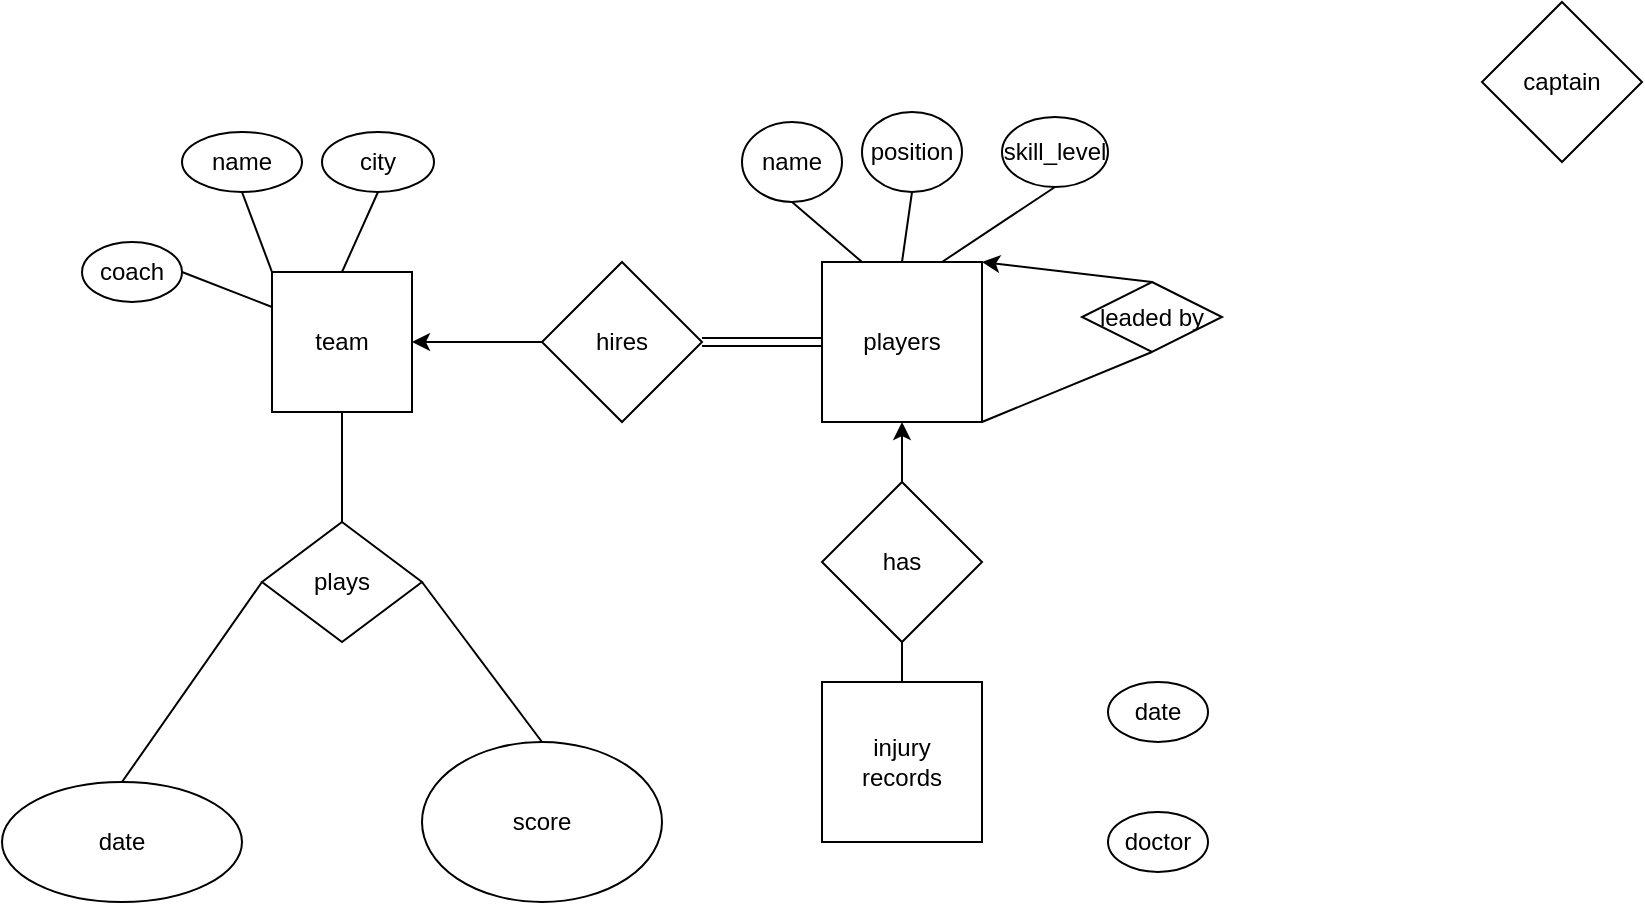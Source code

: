<mxfile version="20.3.0" type="github">
  <diagram id="iIpxrA8ho7HjryVqWCuG" name="第 1 页">
    <mxGraphModel dx="1078" dy="535" grid="1" gridSize="10" guides="1" tooltips="1" connect="1" arrows="1" fold="1" page="1" pageScale="1" pageWidth="827" pageHeight="1169" math="0" shadow="0">
      <root>
        <mxCell id="0" />
        <mxCell id="1" parent="0" />
        <mxCell id="i5phwTtFwlBlzrXsHogZ-1" value="name" style="ellipse;whiteSpace=wrap;html=1;" parent="1" vertex="1">
          <mxGeometry x="280" y="135" width="60" height="30" as="geometry" />
        </mxCell>
        <mxCell id="i5phwTtFwlBlzrXsHogZ-2" value="city" style="ellipse;whiteSpace=wrap;html=1;" parent="1" vertex="1">
          <mxGeometry x="350" y="135" width="56" height="30" as="geometry" />
        </mxCell>
        <mxCell id="i5phwTtFwlBlzrXsHogZ-3" value="coach" style="ellipse;whiteSpace=wrap;html=1;" parent="1" vertex="1">
          <mxGeometry x="230" y="190" width="50" height="30" as="geometry" />
        </mxCell>
        <mxCell id="i5phwTtFwlBlzrXsHogZ-5" value="team" style="whiteSpace=wrap;html=1;aspect=fixed;" parent="1" vertex="1">
          <mxGeometry x="325" y="205" width="70" height="70" as="geometry" />
        </mxCell>
        <mxCell id="i5phwTtFwlBlzrXsHogZ-6" value="players" style="whiteSpace=wrap;html=1;aspect=fixed;" parent="1" vertex="1">
          <mxGeometry x="600" y="200" width="80" height="80" as="geometry" />
        </mxCell>
        <mxCell id="i5phwTtFwlBlzrXsHogZ-7" value="captain" style="rhombus;whiteSpace=wrap;html=1;" parent="1" vertex="1">
          <mxGeometry x="930" y="70" width="80" height="80" as="geometry" />
        </mxCell>
        <mxCell id="i5phwTtFwlBlzrXsHogZ-11" value="name" style="ellipse;whiteSpace=wrap;html=1;" parent="1" vertex="1">
          <mxGeometry x="560" y="130" width="50" height="40" as="geometry" />
        </mxCell>
        <mxCell id="i5phwTtFwlBlzrXsHogZ-12" value="skill_level" style="ellipse;whiteSpace=wrap;html=1;" parent="1" vertex="1">
          <mxGeometry x="690" y="127.5" width="53" height="35" as="geometry" />
        </mxCell>
        <mxCell id="i5phwTtFwlBlzrXsHogZ-13" value="position" style="ellipse;whiteSpace=wrap;html=1;" parent="1" vertex="1">
          <mxGeometry x="620" y="125" width="50" height="40" as="geometry" />
        </mxCell>
        <mxCell id="i5phwTtFwlBlzrXsHogZ-14" value="injury&lt;br&gt;records" style="whiteSpace=wrap;html=1;aspect=fixed;" parent="1" vertex="1">
          <mxGeometry x="600" y="410" width="80" height="80" as="geometry" />
        </mxCell>
        <mxCell id="i5phwTtFwlBlzrXsHogZ-16" value="date" style="ellipse;whiteSpace=wrap;html=1;" parent="1" vertex="1">
          <mxGeometry x="743" y="410" width="50" height="30" as="geometry" />
        </mxCell>
        <mxCell id="i5phwTtFwlBlzrXsHogZ-17" value="doctor" style="ellipse;whiteSpace=wrap;html=1;" parent="1" vertex="1">
          <mxGeometry x="743" y="475" width="50" height="30" as="geometry" />
        </mxCell>
        <mxCell id="i5phwTtFwlBlzrXsHogZ-18" value="hires" style="rhombus;whiteSpace=wrap;html=1;" parent="1" vertex="1">
          <mxGeometry x="460" y="200" width="80" height="80" as="geometry" />
        </mxCell>
        <mxCell id="i5phwTtFwlBlzrXsHogZ-19" value="plays" style="rhombus;whiteSpace=wrap;html=1;" parent="1" vertex="1">
          <mxGeometry x="320" y="330" width="80" height="60" as="geometry" />
        </mxCell>
        <mxCell id="i5phwTtFwlBlzrXsHogZ-21" value="" style="endArrow=classic;html=1;rounded=0;entryX=1;entryY=0.5;entryDx=0;entryDy=0;exitX=0;exitY=0.5;exitDx=0;exitDy=0;" parent="1" source="i5phwTtFwlBlzrXsHogZ-18" target="i5phwTtFwlBlzrXsHogZ-5" edge="1">
          <mxGeometry width="50" height="50" relative="1" as="geometry">
            <mxPoint x="410" y="300" as="sourcePoint" />
            <mxPoint x="460" y="250" as="targetPoint" />
          </mxGeometry>
        </mxCell>
        <mxCell id="i5phwTtFwlBlzrXsHogZ-22" value="has" style="rhombus;whiteSpace=wrap;html=1;" parent="1" vertex="1">
          <mxGeometry x="600" y="310" width="80" height="80" as="geometry" />
        </mxCell>
        <mxCell id="i5phwTtFwlBlzrXsHogZ-23" value="" style="endArrow=none;html=1;rounded=0;entryX=0.5;entryY=1;entryDx=0;entryDy=0;exitX=0.5;exitY=0;exitDx=0;exitDy=0;" parent="1" source="i5phwTtFwlBlzrXsHogZ-14" target="i5phwTtFwlBlzrXsHogZ-22" edge="1">
          <mxGeometry width="50" height="50" relative="1" as="geometry">
            <mxPoint x="750" y="440" as="sourcePoint" />
            <mxPoint x="800" y="390" as="targetPoint" />
          </mxGeometry>
        </mxCell>
        <mxCell id="i5phwTtFwlBlzrXsHogZ-24" value="" style="endArrow=classic;html=1;rounded=0;entryX=0.5;entryY=1;entryDx=0;entryDy=0;" parent="1" source="i5phwTtFwlBlzrXsHogZ-22" target="i5phwTtFwlBlzrXsHogZ-6" edge="1">
          <mxGeometry width="50" height="50" relative="1" as="geometry">
            <mxPoint x="470" y="400" as="sourcePoint" />
            <mxPoint x="520" y="350" as="targetPoint" />
          </mxGeometry>
        </mxCell>
        <mxCell id="i5phwTtFwlBlzrXsHogZ-25" value="date" style="ellipse;whiteSpace=wrap;html=1;" parent="1" vertex="1">
          <mxGeometry x="190" y="460" width="120" height="60" as="geometry" />
        </mxCell>
        <mxCell id="i5phwTtFwlBlzrXsHogZ-26" value="score" style="ellipse;whiteSpace=wrap;html=1;" parent="1" vertex="1">
          <mxGeometry x="400" y="440" width="120" height="80" as="geometry" />
        </mxCell>
        <mxCell id="i5phwTtFwlBlzrXsHogZ-27" value="" style="endArrow=none;html=1;rounded=0;exitX=0.5;exitY=0;exitDx=0;exitDy=0;entryX=0;entryY=0.5;entryDx=0;entryDy=0;" parent="1" source="i5phwTtFwlBlzrXsHogZ-25" target="i5phwTtFwlBlzrXsHogZ-19" edge="1">
          <mxGeometry width="50" height="50" relative="1" as="geometry">
            <mxPoint x="470" y="390" as="sourcePoint" />
            <mxPoint x="520" y="340" as="targetPoint" />
          </mxGeometry>
        </mxCell>
        <mxCell id="i5phwTtFwlBlzrXsHogZ-28" value="" style="endArrow=none;html=1;rounded=0;exitX=0.5;exitY=0;exitDx=0;exitDy=0;entryX=1;entryY=0.5;entryDx=0;entryDy=0;" parent="1" source="i5phwTtFwlBlzrXsHogZ-26" target="i5phwTtFwlBlzrXsHogZ-19" edge="1">
          <mxGeometry width="50" height="50" relative="1" as="geometry">
            <mxPoint x="260" y="470" as="sourcePoint" />
            <mxPoint x="330" y="370" as="targetPoint" />
          </mxGeometry>
        </mxCell>
        <mxCell id="i5phwTtFwlBlzrXsHogZ-29" value="" style="endArrow=none;html=1;rounded=0;entryX=0.5;entryY=1;entryDx=0;entryDy=0;exitX=0.5;exitY=0;exitDx=0;exitDy=0;" parent="1" source="i5phwTtFwlBlzrXsHogZ-19" target="i5phwTtFwlBlzrXsHogZ-5" edge="1">
          <mxGeometry width="50" height="50" relative="1" as="geometry">
            <mxPoint x="320" y="340" as="sourcePoint" />
            <mxPoint x="370" y="290" as="targetPoint" />
          </mxGeometry>
        </mxCell>
        <mxCell id="A77iaBeuO83924EQDEPI-2" value="" style="endArrow=none;html=1;rounded=0;entryX=0.5;entryY=1;entryDx=0;entryDy=0;exitX=0;exitY=0;exitDx=0;exitDy=0;" edge="1" parent="1" source="i5phwTtFwlBlzrXsHogZ-5" target="i5phwTtFwlBlzrXsHogZ-1">
          <mxGeometry width="50" height="50" relative="1" as="geometry">
            <mxPoint x="270" y="230" as="sourcePoint" />
            <mxPoint x="320" y="180" as="targetPoint" />
          </mxGeometry>
        </mxCell>
        <mxCell id="A77iaBeuO83924EQDEPI-3" value="" style="endArrow=none;html=1;rounded=0;entryX=0.5;entryY=1;entryDx=0;entryDy=0;exitX=0.5;exitY=0;exitDx=0;exitDy=0;" edge="1" parent="1" source="i5phwTtFwlBlzrXsHogZ-5" target="i5phwTtFwlBlzrXsHogZ-2">
          <mxGeometry width="50" height="50" relative="1" as="geometry">
            <mxPoint x="410" y="240" as="sourcePoint" />
            <mxPoint x="460" y="190" as="targetPoint" />
          </mxGeometry>
        </mxCell>
        <mxCell id="A77iaBeuO83924EQDEPI-4" value="" style="endArrow=none;html=1;rounded=0;entryX=0;entryY=0.25;entryDx=0;entryDy=0;exitX=1;exitY=0.5;exitDx=0;exitDy=0;" edge="1" parent="1" source="i5phwTtFwlBlzrXsHogZ-3" target="i5phwTtFwlBlzrXsHogZ-5">
          <mxGeometry width="50" height="50" relative="1" as="geometry">
            <mxPoint x="220" y="320" as="sourcePoint" />
            <mxPoint x="270" y="270" as="targetPoint" />
          </mxGeometry>
        </mxCell>
        <mxCell id="A77iaBeuO83924EQDEPI-7" value="" style="shape=link;html=1;rounded=0;entryX=0;entryY=0.5;entryDx=0;entryDy=0;exitX=1;exitY=0.5;exitDx=0;exitDy=0;" edge="1" parent="1" source="i5phwTtFwlBlzrXsHogZ-18" target="i5phwTtFwlBlzrXsHogZ-6">
          <mxGeometry width="100" relative="1" as="geometry">
            <mxPoint x="490" y="290" as="sourcePoint" />
            <mxPoint x="590" y="290" as="targetPoint" />
          </mxGeometry>
        </mxCell>
        <mxCell id="A77iaBeuO83924EQDEPI-8" value="" style="endArrow=none;html=1;rounded=0;entryX=0.5;entryY=1;entryDx=0;entryDy=0;exitX=0.25;exitY=0;exitDx=0;exitDy=0;" edge="1" parent="1" source="i5phwTtFwlBlzrXsHogZ-6" target="i5phwTtFwlBlzrXsHogZ-11">
          <mxGeometry width="50" height="50" relative="1" as="geometry">
            <mxPoint x="680" y="190" as="sourcePoint" />
            <mxPoint x="730" y="140" as="targetPoint" />
          </mxGeometry>
        </mxCell>
        <mxCell id="A77iaBeuO83924EQDEPI-9" value="" style="endArrow=none;html=1;rounded=0;entryX=0.5;entryY=1;entryDx=0;entryDy=0;exitX=0.5;exitY=0;exitDx=0;exitDy=0;" edge="1" parent="1" source="i5phwTtFwlBlzrXsHogZ-6" target="i5phwTtFwlBlzrXsHogZ-13">
          <mxGeometry width="50" height="50" relative="1" as="geometry">
            <mxPoint x="700" y="220" as="sourcePoint" />
            <mxPoint x="750" y="170" as="targetPoint" />
          </mxGeometry>
        </mxCell>
        <mxCell id="A77iaBeuO83924EQDEPI-10" value="" style="endArrow=none;html=1;rounded=0;entryX=0.5;entryY=1;entryDx=0;entryDy=0;exitX=0.75;exitY=0;exitDx=0;exitDy=0;" edge="1" parent="1" source="i5phwTtFwlBlzrXsHogZ-6" target="i5phwTtFwlBlzrXsHogZ-12">
          <mxGeometry width="50" height="50" relative="1" as="geometry">
            <mxPoint x="680" y="240" as="sourcePoint" />
            <mxPoint x="730" y="190" as="targetPoint" />
          </mxGeometry>
        </mxCell>
        <mxCell id="A77iaBeuO83924EQDEPI-11" value="leaded by" style="rhombus;whiteSpace=wrap;html=1;" vertex="1" parent="1">
          <mxGeometry x="730" y="210" width="70" height="35" as="geometry" />
        </mxCell>
        <mxCell id="A77iaBeuO83924EQDEPI-14" value="" style="endArrow=classic;html=1;rounded=0;entryX=1;entryY=0;entryDx=0;entryDy=0;exitX=0.5;exitY=0;exitDx=0;exitDy=0;" edge="1" parent="1" source="A77iaBeuO83924EQDEPI-11" target="i5phwTtFwlBlzrXsHogZ-6">
          <mxGeometry width="50" height="50" relative="1" as="geometry">
            <mxPoint x="730" y="230" as="sourcePoint" />
            <mxPoint x="780" y="180" as="targetPoint" />
          </mxGeometry>
        </mxCell>
        <mxCell id="A77iaBeuO83924EQDEPI-15" value="" style="endArrow=none;html=1;rounded=0;exitX=1;exitY=1;exitDx=0;exitDy=0;entryX=0.5;entryY=1;entryDx=0;entryDy=0;" edge="1" parent="1" source="i5phwTtFwlBlzrXsHogZ-6" target="A77iaBeuO83924EQDEPI-11">
          <mxGeometry width="50" height="50" relative="1" as="geometry">
            <mxPoint x="700" y="330" as="sourcePoint" />
            <mxPoint x="750" y="280" as="targetPoint" />
          </mxGeometry>
        </mxCell>
      </root>
    </mxGraphModel>
  </diagram>
</mxfile>
